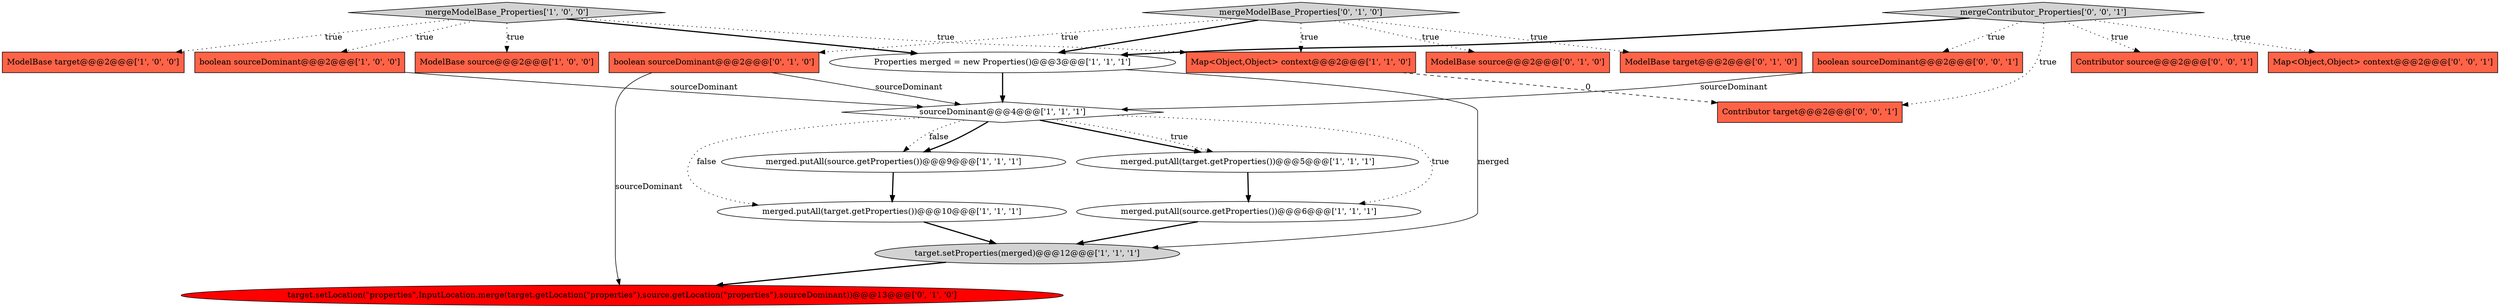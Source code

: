 digraph {
9 [style = filled, label = "ModelBase target@@@2@@@['1', '0', '0']", fillcolor = tomato, shape = box image = "AAA0AAABBB1BBB"];
17 [style = filled, label = "Contributor source@@@2@@@['0', '0', '1']", fillcolor = tomato, shape = box image = "AAA0AAABBB3BBB"];
1 [style = filled, label = "boolean sourceDominant@@@2@@@['1', '0', '0']", fillcolor = tomato, shape = box image = "AAA0AAABBB1BBB"];
12 [style = filled, label = "ModelBase target@@@2@@@['0', '1', '0']", fillcolor = tomato, shape = box image = "AAA0AAABBB2BBB"];
16 [style = filled, label = "target.setLocation(\"properties\",InputLocation.merge(target.getLocation(\"properties\"),source.getLocation(\"properties\"),sourceDominant))@@@13@@@['0', '1', '0']", fillcolor = red, shape = ellipse image = "AAA1AAABBB2BBB"];
14 [style = filled, label = "ModelBase source@@@2@@@['0', '1', '0']", fillcolor = tomato, shape = box image = "AAA0AAABBB2BBB"];
8 [style = filled, label = "Properties merged = new Properties()@@@3@@@['1', '1', '1']", fillcolor = white, shape = ellipse image = "AAA0AAABBB1BBB"];
6 [style = filled, label = "merged.putAll(source.getProperties())@@@9@@@['1', '1', '1']", fillcolor = white, shape = ellipse image = "AAA0AAABBB1BBB"];
15 [style = filled, label = "mergeModelBase_Properties['0', '1', '0']", fillcolor = lightgray, shape = diamond image = "AAA0AAABBB2BBB"];
5 [style = filled, label = "merged.putAll(source.getProperties())@@@6@@@['1', '1', '1']", fillcolor = white, shape = ellipse image = "AAA0AAABBB1BBB"];
10 [style = filled, label = "ModelBase source@@@2@@@['1', '0', '0']", fillcolor = tomato, shape = box image = "AAA0AAABBB1BBB"];
4 [style = filled, label = "sourceDominant@@@4@@@['1', '1', '1']", fillcolor = white, shape = diamond image = "AAA0AAABBB1BBB"];
3 [style = filled, label = "merged.putAll(target.getProperties())@@@5@@@['1', '1', '1']", fillcolor = white, shape = ellipse image = "AAA0AAABBB1BBB"];
7 [style = filled, label = "merged.putAll(target.getProperties())@@@10@@@['1', '1', '1']", fillcolor = white, shape = ellipse image = "AAA0AAABBB1BBB"];
0 [style = filled, label = "mergeModelBase_Properties['1', '0', '0']", fillcolor = lightgray, shape = diamond image = "AAA0AAABBB1BBB"];
11 [style = filled, label = "Map<Object,Object> context@@@2@@@['1', '1', '0']", fillcolor = tomato, shape = box image = "AAA0AAABBB1BBB"];
2 [style = filled, label = "target.setProperties(merged)@@@12@@@['1', '1', '1']", fillcolor = lightgray, shape = ellipse image = "AAA0AAABBB1BBB"];
18 [style = filled, label = "boolean sourceDominant@@@2@@@['0', '0', '1']", fillcolor = tomato, shape = box image = "AAA0AAABBB3BBB"];
19 [style = filled, label = "Map<Object,Object> context@@@2@@@['0', '0', '1']", fillcolor = tomato, shape = box image = "AAA0AAABBB3BBB"];
20 [style = filled, label = "mergeContributor_Properties['0', '0', '1']", fillcolor = lightgray, shape = diamond image = "AAA0AAABBB3BBB"];
13 [style = filled, label = "boolean sourceDominant@@@2@@@['0', '1', '0']", fillcolor = tomato, shape = box image = "AAA0AAABBB2BBB"];
21 [style = filled, label = "Contributor target@@@2@@@['0', '0', '1']", fillcolor = tomato, shape = box image = "AAA0AAABBB3BBB"];
4->5 [style = dotted, label="true"];
4->3 [style = bold, label=""];
1->4 [style = solid, label="sourceDominant"];
4->7 [style = dotted, label="false"];
0->10 [style = dotted, label="true"];
4->6 [style = bold, label=""];
20->17 [style = dotted, label="true"];
20->21 [style = dotted, label="true"];
15->14 [style = dotted, label="true"];
4->6 [style = dotted, label="false"];
15->13 [style = dotted, label="true"];
5->2 [style = bold, label=""];
3->5 [style = bold, label=""];
20->8 [style = bold, label=""];
4->3 [style = dotted, label="true"];
18->4 [style = solid, label="sourceDominant"];
13->16 [style = solid, label="sourceDominant"];
8->2 [style = solid, label="merged"];
7->2 [style = bold, label=""];
0->8 [style = bold, label=""];
15->11 [style = dotted, label="true"];
20->18 [style = dotted, label="true"];
15->12 [style = dotted, label="true"];
20->19 [style = dotted, label="true"];
8->4 [style = bold, label=""];
6->7 [style = bold, label=""];
11->21 [style = dashed, label="0"];
0->11 [style = dotted, label="true"];
0->9 [style = dotted, label="true"];
13->4 [style = solid, label="sourceDominant"];
15->8 [style = bold, label=""];
0->1 [style = dotted, label="true"];
2->16 [style = bold, label=""];
}
